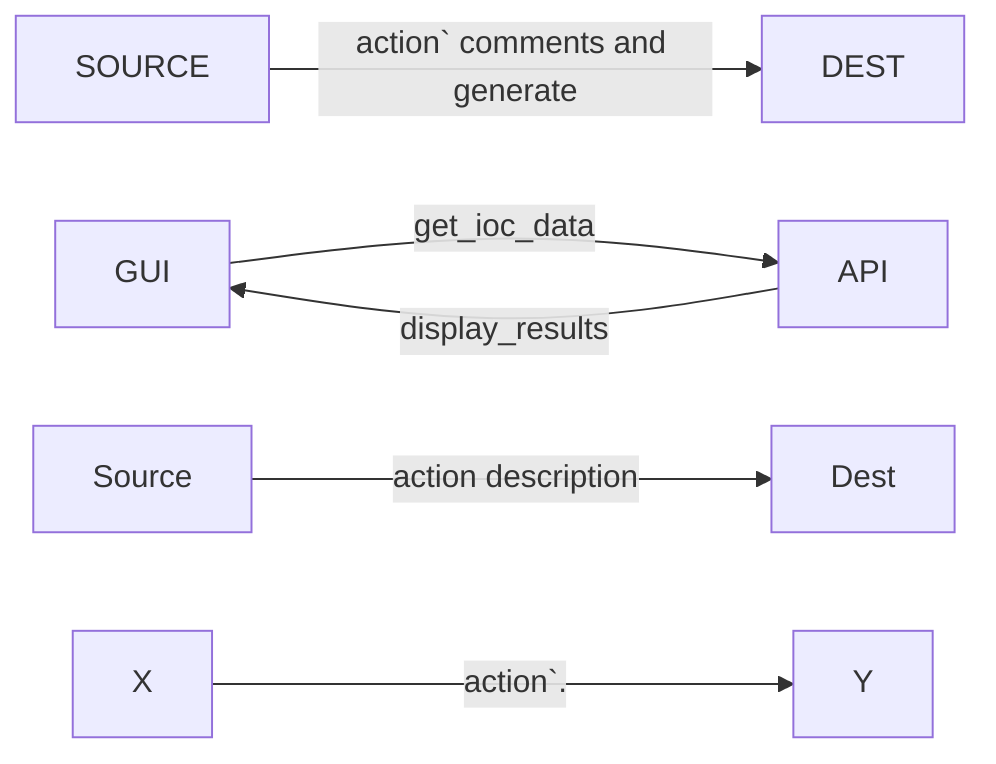 flowchart LR
    SOURCE -- "action` comments and generate" --> DEST
    GUI -- "get_ioc_data" --> API
    API -- "display_results" --> GUI
    Source -- "action description" --> Dest
    X -- "action`." --> Y